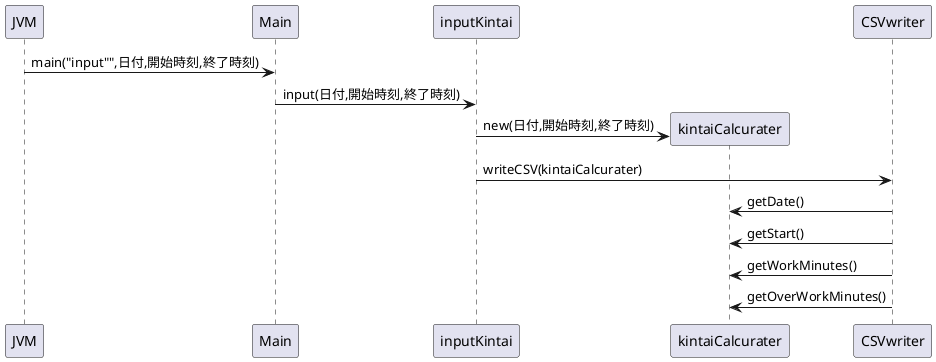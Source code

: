 @startuml
JVM->Main:main("input"",日付,開始時刻,終了時刻)
'入力チェック :UI
'開始時刻、終了時刻の取得 :UI
'実労働時間の計算（開始〜終了までの時間-休憩時間）:com.naosim.dddwork.domain
'   休憩時間に労働時間が重ねっている時間帯だけが引き算される
'残業時間の計算:domainIN
'CSVファイルへの書き出し:infra

Main->inputKintai:input(日付,開始時刻,終了時刻)

create kintaiCalcurater
inputKintai->kintaiCalcurater:new(日付,開始時刻,終了時刻)
inputKintai->CSVwriter:writeCSV(kintaiCalcurater)
CSVwriter->kintaiCalcurater:getDate()
CSVwriter->kintaiCalcurater:getStart()
CSVwriter->kintaiCalcurater:getWorkMinutes()
CSVwriter->kintaiCalcurater:getOverWorkMinutes()
@enduml